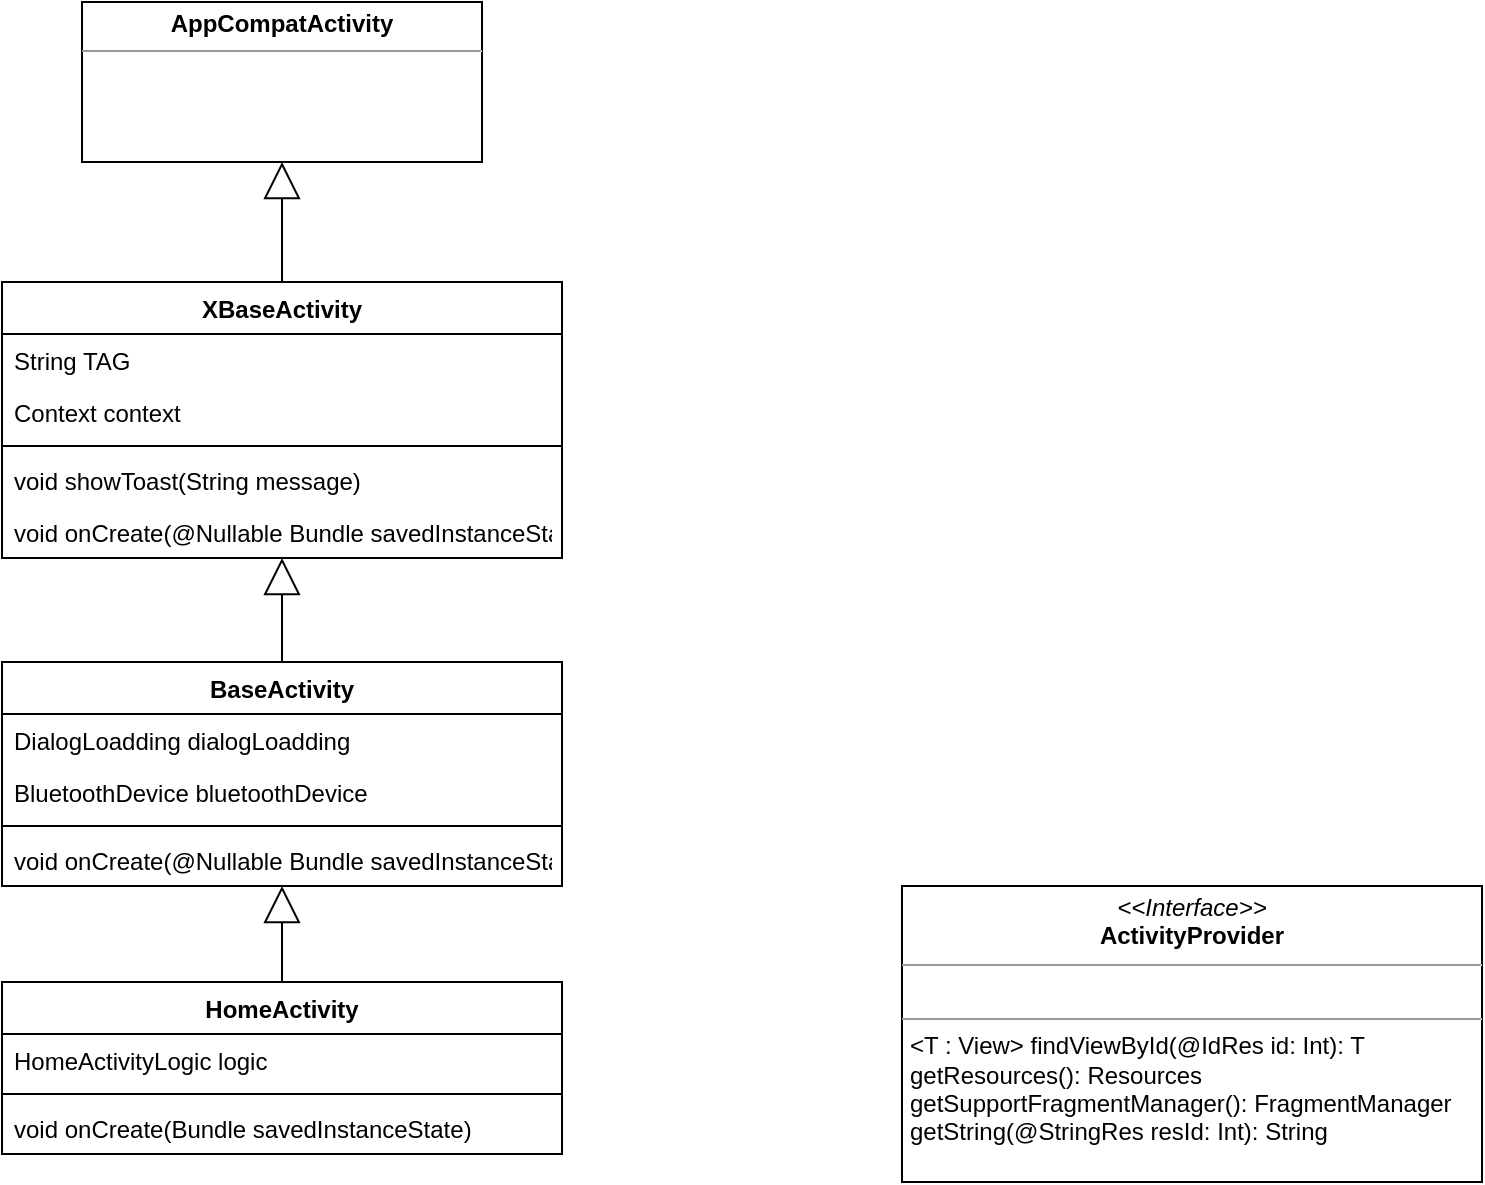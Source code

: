 <mxfile version="13.10.8" type="github">
  <diagram id="C5RBs43oDa-KdzZeNtuy" name="Page-1">
    <mxGraphModel dx="1422" dy="1931" grid="1" gridSize="10" guides="1" tooltips="1" connect="1" arrows="1" fold="1" page="1" pageScale="1" pageWidth="827" pageHeight="1169" math="0" shadow="0">
      <root>
        <mxCell id="WIyWlLk6GJQsqaUBKTNV-0" />
        <mxCell id="WIyWlLk6GJQsqaUBKTNV-1" parent="WIyWlLk6GJQsqaUBKTNV-0" />
        <mxCell id="FUn63jHwvrunj_w2WAkv-0" value="BaseActivity" style="swimlane;fontStyle=1;align=center;verticalAlign=top;childLayout=stackLayout;horizontal=1;startSize=26;horizontalStack=0;resizeParent=1;resizeParentMax=0;resizeLast=0;collapsible=1;marginBottom=0;" vertex="1" parent="WIyWlLk6GJQsqaUBKTNV-1">
          <mxGeometry x="240" y="260" width="280" height="112" as="geometry" />
        </mxCell>
        <mxCell id="FUn63jHwvrunj_w2WAkv-1" value="DialogLoadding dialogLoadding" style="text;strokeColor=none;fillColor=none;align=left;verticalAlign=top;spacingLeft=4;spacingRight=4;overflow=hidden;rotatable=0;points=[[0,0.5],[1,0.5]];portConstraint=eastwest;" vertex="1" parent="FUn63jHwvrunj_w2WAkv-0">
          <mxGeometry y="26" width="280" height="26" as="geometry" />
        </mxCell>
        <mxCell id="FUn63jHwvrunj_w2WAkv-18" value="BluetoothDevice bluetoothDevice" style="text;strokeColor=none;fillColor=none;align=left;verticalAlign=top;spacingLeft=4;spacingRight=4;overflow=hidden;rotatable=0;points=[[0,0.5],[1,0.5]];portConstraint=eastwest;" vertex="1" parent="FUn63jHwvrunj_w2WAkv-0">
          <mxGeometry y="52" width="280" height="26" as="geometry" />
        </mxCell>
        <mxCell id="FUn63jHwvrunj_w2WAkv-2" value="" style="line;strokeWidth=1;fillColor=none;align=left;verticalAlign=middle;spacingTop=-1;spacingLeft=3;spacingRight=3;rotatable=0;labelPosition=right;points=[];portConstraint=eastwest;" vertex="1" parent="FUn63jHwvrunj_w2WAkv-0">
          <mxGeometry y="78" width="280" height="8" as="geometry" />
        </mxCell>
        <mxCell id="FUn63jHwvrunj_w2WAkv-3" value="void onCreate(@Nullable Bundle savedInstanceState)" style="text;strokeColor=none;fillColor=none;align=left;verticalAlign=top;spacingLeft=4;spacingRight=4;overflow=hidden;rotatable=0;points=[[0,0.5],[1,0.5]];portConstraint=eastwest;" vertex="1" parent="FUn63jHwvrunj_w2WAkv-0">
          <mxGeometry y="86" width="280" height="26" as="geometry" />
        </mxCell>
        <mxCell id="FUn63jHwvrunj_w2WAkv-4" value="XBaseActivity" style="swimlane;fontStyle=1;align=center;verticalAlign=top;childLayout=stackLayout;horizontal=1;startSize=26;horizontalStack=0;resizeParent=1;resizeParentMax=0;resizeLast=0;collapsible=1;marginBottom=0;" vertex="1" parent="WIyWlLk6GJQsqaUBKTNV-1">
          <mxGeometry x="240" y="70" width="280" height="138" as="geometry" />
        </mxCell>
        <mxCell id="FUn63jHwvrunj_w2WAkv-5" value="String TAG" style="text;strokeColor=none;fillColor=none;align=left;verticalAlign=top;spacingLeft=4;spacingRight=4;overflow=hidden;rotatable=0;points=[[0,0.5],[1,0.5]];portConstraint=eastwest;" vertex="1" parent="FUn63jHwvrunj_w2WAkv-4">
          <mxGeometry y="26" width="280" height="26" as="geometry" />
        </mxCell>
        <mxCell id="FUn63jHwvrunj_w2WAkv-16" value="Context context" style="text;strokeColor=none;fillColor=none;align=left;verticalAlign=top;spacingLeft=4;spacingRight=4;overflow=hidden;rotatable=0;points=[[0,0.5],[1,0.5]];portConstraint=eastwest;" vertex="1" parent="FUn63jHwvrunj_w2WAkv-4">
          <mxGeometry y="52" width="280" height="26" as="geometry" />
        </mxCell>
        <mxCell id="FUn63jHwvrunj_w2WAkv-6" value="" style="line;strokeWidth=1;fillColor=none;align=left;verticalAlign=middle;spacingTop=-1;spacingLeft=3;spacingRight=3;rotatable=0;labelPosition=right;points=[];portConstraint=eastwest;" vertex="1" parent="FUn63jHwvrunj_w2WAkv-4">
          <mxGeometry y="78" width="280" height="8" as="geometry" />
        </mxCell>
        <mxCell id="FUn63jHwvrunj_w2WAkv-7" value="void showToast(String message)" style="text;strokeColor=none;fillColor=none;align=left;verticalAlign=top;spacingLeft=4;spacingRight=4;overflow=hidden;rotatable=0;points=[[0,0.5],[1,0.5]];portConstraint=eastwest;" vertex="1" parent="FUn63jHwvrunj_w2WAkv-4">
          <mxGeometry y="86" width="280" height="26" as="geometry" />
        </mxCell>
        <mxCell id="FUn63jHwvrunj_w2WAkv-17" value="void onCreate(@Nullable Bundle savedInstanceState)" style="text;strokeColor=none;fillColor=none;align=left;verticalAlign=top;spacingLeft=4;spacingRight=4;overflow=hidden;rotatable=0;points=[[0,0.5],[1,0.5]];portConstraint=eastwest;" vertex="1" parent="FUn63jHwvrunj_w2WAkv-4">
          <mxGeometry y="112" width="280" height="26" as="geometry" />
        </mxCell>
        <mxCell id="FUn63jHwvrunj_w2WAkv-8" value="" style="endArrow=block;endSize=16;endFill=0;html=1;" edge="1" parent="WIyWlLk6GJQsqaUBKTNV-1" source="FUn63jHwvrunj_w2WAkv-0" target="FUn63jHwvrunj_w2WAkv-4">
          <mxGeometry width="160" relative="1" as="geometry">
            <mxPoint x="290" y="460" as="sourcePoint" />
            <mxPoint x="450" y="460" as="targetPoint" />
          </mxGeometry>
        </mxCell>
        <mxCell id="FUn63jHwvrunj_w2WAkv-10" value="" style="endArrow=block;endSize=16;endFill=0;html=1;" edge="1" parent="WIyWlLk6GJQsqaUBKTNV-1" source="FUn63jHwvrunj_w2WAkv-4" target="FUn63jHwvrunj_w2WAkv-15">
          <mxGeometry width="160" relative="1" as="geometry">
            <mxPoint x="60" y="30" as="sourcePoint" />
            <mxPoint x="390" y="-14" as="targetPoint" />
          </mxGeometry>
        </mxCell>
        <mxCell id="FUn63jHwvrunj_w2WAkv-15" value="&lt;p style=&quot;margin: 0px ; margin-top: 4px ; text-align: center&quot;&gt;&lt;span style=&quot;font-weight: 700&quot;&gt;AppCompatActivity&lt;/span&gt;&lt;br&gt;&lt;/p&gt;&lt;hr size=&quot;1&quot;&gt;&lt;div style=&quot;height: 2px&quot;&gt;&lt;/div&gt;" style="verticalAlign=top;align=left;overflow=fill;fontSize=12;fontFamily=Helvetica;html=1;" vertex="1" parent="WIyWlLk6GJQsqaUBKTNV-1">
          <mxGeometry x="280" y="-70" width="200" height="80" as="geometry" />
        </mxCell>
        <mxCell id="FUn63jHwvrunj_w2WAkv-19" value="HomeActivity" style="swimlane;fontStyle=1;align=center;verticalAlign=top;childLayout=stackLayout;horizontal=1;startSize=26;horizontalStack=0;resizeParent=1;resizeParentMax=0;resizeLast=0;collapsible=1;marginBottom=0;" vertex="1" parent="WIyWlLk6GJQsqaUBKTNV-1">
          <mxGeometry x="240" y="420" width="280" height="86" as="geometry" />
        </mxCell>
        <mxCell id="FUn63jHwvrunj_w2WAkv-20" value="HomeActivityLogic logic" style="text;strokeColor=none;fillColor=none;align=left;verticalAlign=top;spacingLeft=4;spacingRight=4;overflow=hidden;rotatable=0;points=[[0,0.5],[1,0.5]];portConstraint=eastwest;" vertex="1" parent="FUn63jHwvrunj_w2WAkv-19">
          <mxGeometry y="26" width="280" height="26" as="geometry" />
        </mxCell>
        <mxCell id="FUn63jHwvrunj_w2WAkv-22" value="" style="line;strokeWidth=1;fillColor=none;align=left;verticalAlign=middle;spacingTop=-1;spacingLeft=3;spacingRight=3;rotatable=0;labelPosition=right;points=[];portConstraint=eastwest;" vertex="1" parent="FUn63jHwvrunj_w2WAkv-19">
          <mxGeometry y="52" width="280" height="8" as="geometry" />
        </mxCell>
        <mxCell id="FUn63jHwvrunj_w2WAkv-23" value="void onCreate(Bundle savedInstanceState)" style="text;strokeColor=none;fillColor=none;align=left;verticalAlign=top;spacingLeft=4;spacingRight=4;overflow=hidden;rotatable=0;points=[[0,0.5],[1,0.5]];portConstraint=eastwest;" vertex="1" parent="FUn63jHwvrunj_w2WAkv-19">
          <mxGeometry y="60" width="280" height="26" as="geometry" />
        </mxCell>
        <mxCell id="FUn63jHwvrunj_w2WAkv-25" value="" style="endArrow=block;endSize=16;endFill=0;html=1;" edge="1" parent="WIyWlLk6GJQsqaUBKTNV-1" source="FUn63jHwvrunj_w2WAkv-19" target="FUn63jHwvrunj_w2WAkv-0">
          <mxGeometry width="160" relative="1" as="geometry">
            <mxPoint x="100" y="440" as="sourcePoint" />
            <mxPoint x="260" y="440" as="targetPoint" />
          </mxGeometry>
        </mxCell>
        <mxCell id="FUn63jHwvrunj_w2WAkv-26" value="&lt;p style=&quot;margin: 0px ; margin-top: 4px ; text-align: center&quot;&gt;&lt;i&gt;&amp;lt;&amp;lt;Interface&amp;gt;&amp;gt;&lt;/i&gt;&lt;br&gt;&lt;b&gt;ActivityProvider&lt;/b&gt;&lt;br&gt;&lt;/p&gt;&lt;hr size=&quot;1&quot;&gt;&lt;p style=&quot;margin: 0px ; margin-left: 4px&quot;&gt;&lt;br&gt;&lt;/p&gt;&lt;hr size=&quot;1&quot;&gt;&lt;p style=&quot;margin: 0px ; margin-left: 4px&quot;&gt;&amp;lt;T : View&amp;gt; findViewById(@IdRes id: Int): T&lt;br&gt;&lt;/p&gt;&lt;p style=&quot;margin: 0px ; margin-left: 4px&quot;&gt;getResources(): Resources&lt;br&gt;&lt;/p&gt;&lt;p style=&quot;margin: 0px ; margin-left: 4px&quot;&gt;getSupportFragmentManager(): FragmentManager&lt;br&gt;&lt;/p&gt;&lt;p style=&quot;margin: 0px ; margin-left: 4px&quot;&gt;getString(@StringRes resId: Int): String&lt;br&gt;&lt;/p&gt;" style="verticalAlign=top;align=left;overflow=fill;fontSize=12;fontFamily=Helvetica;html=1;" vertex="1" parent="WIyWlLk6GJQsqaUBKTNV-1">
          <mxGeometry x="690" y="372" width="290" height="148" as="geometry" />
        </mxCell>
      </root>
    </mxGraphModel>
  </diagram>
</mxfile>
